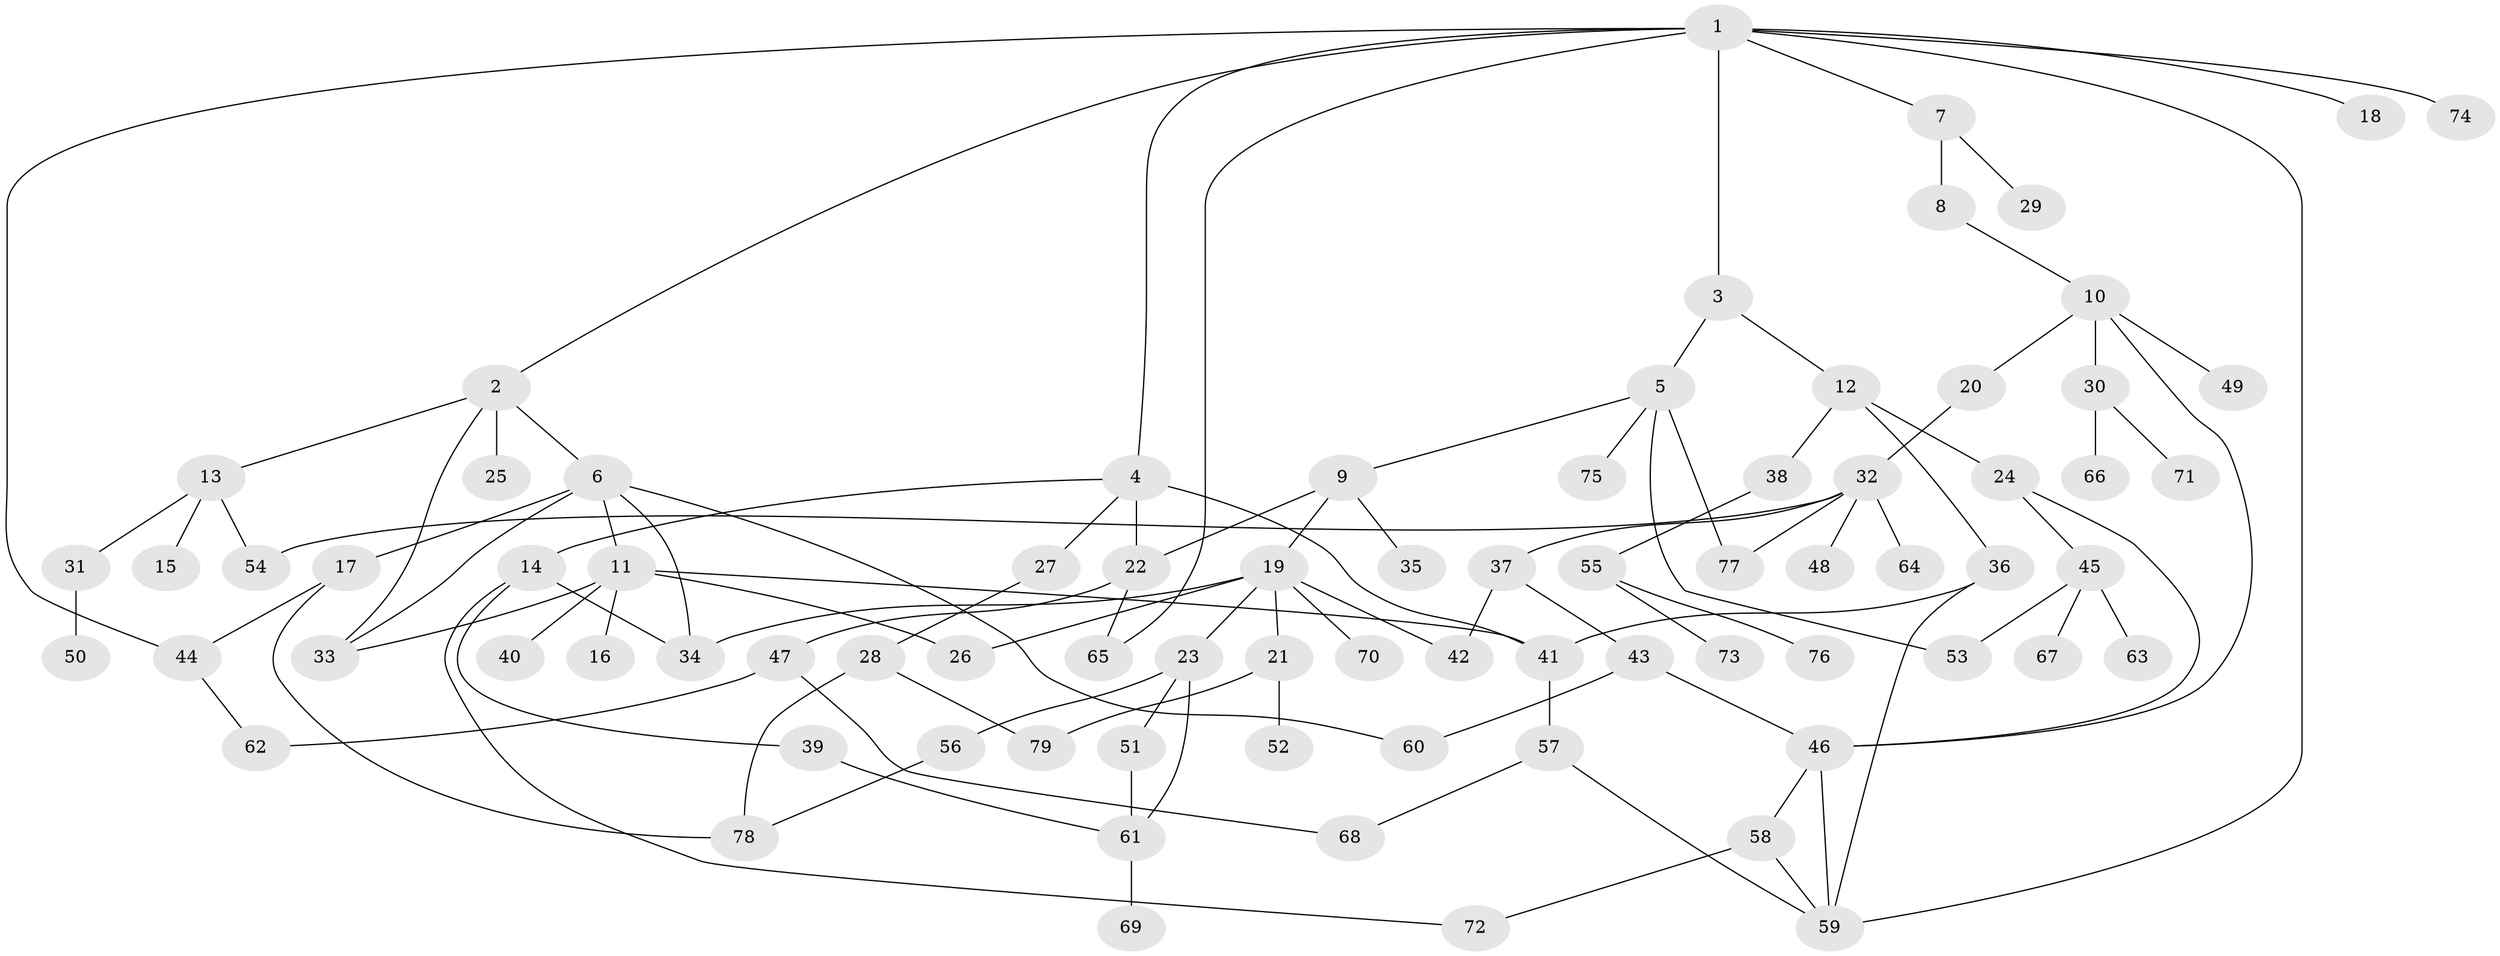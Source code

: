 // coarse degree distribution, {7: 0.03571428571428571, 4: 0.17857142857142858, 3: 0.26785714285714285, 5: 0.03571428571428571, 6: 0.05357142857142857, 2: 0.23214285714285715, 1: 0.19642857142857142}
// Generated by graph-tools (version 1.1) at 2025/49/03/04/25 22:49:06]
// undirected, 79 vertices, 107 edges
graph export_dot {
  node [color=gray90,style=filled];
  1;
  2;
  3;
  4;
  5;
  6;
  7;
  8;
  9;
  10;
  11;
  12;
  13;
  14;
  15;
  16;
  17;
  18;
  19;
  20;
  21;
  22;
  23;
  24;
  25;
  26;
  27;
  28;
  29;
  30;
  31;
  32;
  33;
  34;
  35;
  36;
  37;
  38;
  39;
  40;
  41;
  42;
  43;
  44;
  45;
  46;
  47;
  48;
  49;
  50;
  51;
  52;
  53;
  54;
  55;
  56;
  57;
  58;
  59;
  60;
  61;
  62;
  63;
  64;
  65;
  66;
  67;
  68;
  69;
  70;
  71;
  72;
  73;
  74;
  75;
  76;
  77;
  78;
  79;
  1 -- 2;
  1 -- 3;
  1 -- 4;
  1 -- 7;
  1 -- 18;
  1 -- 74;
  1 -- 65;
  1 -- 44;
  1 -- 59;
  2 -- 6;
  2 -- 13;
  2 -- 25;
  2 -- 33;
  3 -- 5;
  3 -- 12;
  4 -- 14;
  4 -- 27;
  4 -- 41;
  4 -- 22;
  5 -- 9;
  5 -- 53;
  5 -- 75;
  5 -- 77;
  6 -- 11;
  6 -- 17;
  6 -- 34;
  6 -- 60;
  6 -- 33;
  7 -- 8;
  7 -- 29;
  8 -- 10;
  9 -- 19;
  9 -- 22;
  9 -- 35;
  10 -- 20;
  10 -- 30;
  10 -- 49;
  10 -- 46;
  11 -- 16;
  11 -- 26;
  11 -- 40;
  11 -- 41;
  11 -- 33;
  12 -- 24;
  12 -- 36;
  12 -- 38;
  13 -- 15;
  13 -- 31;
  13 -- 54;
  14 -- 39;
  14 -- 72;
  14 -- 34;
  17 -- 44;
  17 -- 78;
  19 -- 21;
  19 -- 23;
  19 -- 42;
  19 -- 70;
  19 -- 26;
  19 -- 34;
  20 -- 32;
  21 -- 52;
  21 -- 79;
  22 -- 47;
  22 -- 65;
  23 -- 51;
  23 -- 56;
  23 -- 61;
  24 -- 45;
  24 -- 46;
  27 -- 28;
  28 -- 78;
  28 -- 79;
  30 -- 66;
  30 -- 71;
  31 -- 50;
  32 -- 37;
  32 -- 48;
  32 -- 64;
  32 -- 54;
  32 -- 77;
  36 -- 59;
  36 -- 41;
  37 -- 43;
  37 -- 42;
  38 -- 55;
  39 -- 61;
  41 -- 57;
  43 -- 46;
  43 -- 60;
  44 -- 62;
  45 -- 63;
  45 -- 67;
  45 -- 53;
  46 -- 58;
  46 -- 59;
  47 -- 62;
  47 -- 68;
  51 -- 61;
  55 -- 73;
  55 -- 76;
  56 -- 78;
  57 -- 68;
  57 -- 59;
  58 -- 59;
  58 -- 72;
  61 -- 69;
}
